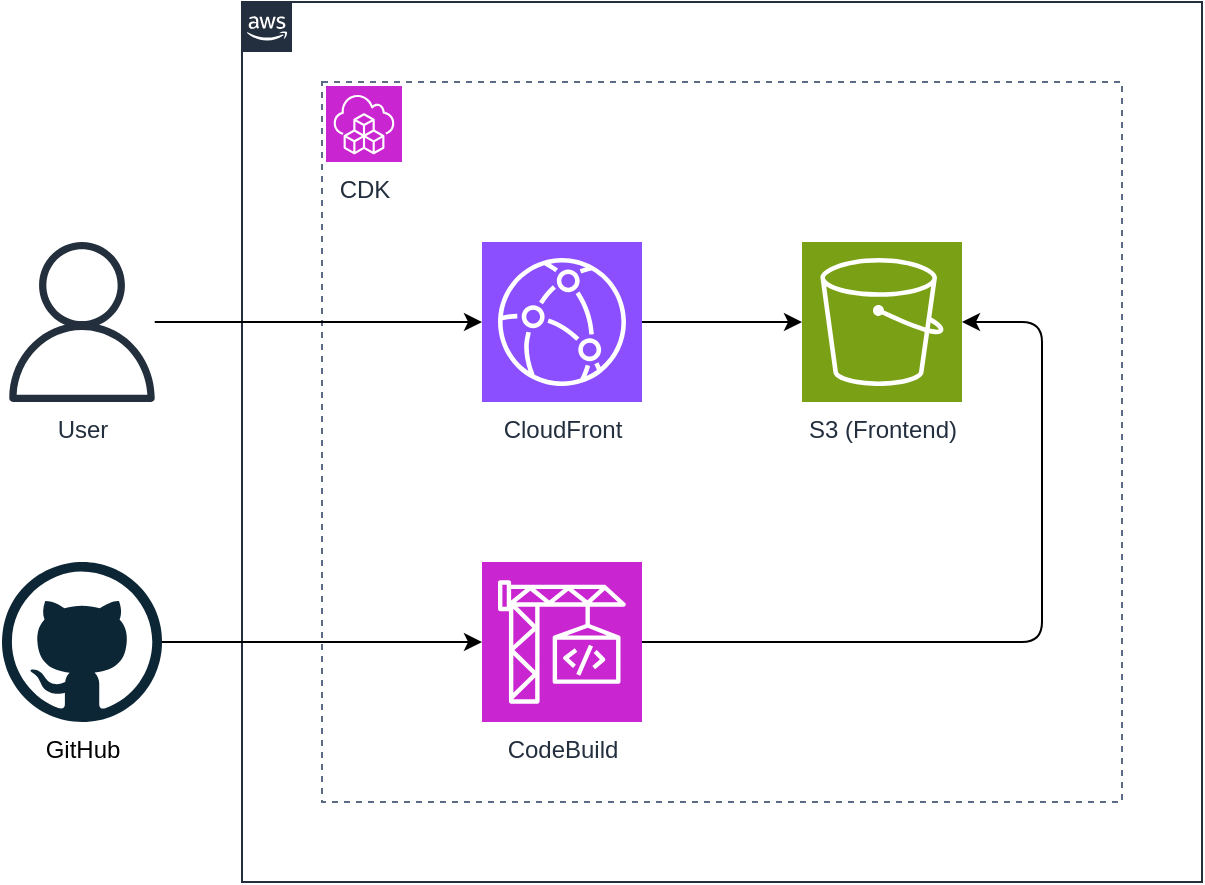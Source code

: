 <mxfile version="25.0.3">
  <diagram name="Page-1" id="iHgaI1XwyaogU5xYUGz7">
    <mxGraphModel dx="672" dy="684" grid="1" gridSize="10" guides="1" tooltips="1" connect="1" arrows="1" fold="1" page="1" pageScale="1" pageWidth="850" pageHeight="1100" math="0" shadow="0">
      <root>
        <mxCell id="0" />
        <mxCell id="1" parent="0" />
        <mxCell id="bTRw3KoYWzdmAETet-JS-1" value="" style="points=[[0,0],[0.25,0],[0.5,0],[0.75,0],[1,0],[1,0.25],[1,0.5],[1,0.75],[1,1],[0.75,1],[0.5,1],[0.25,1],[0,1],[0,0.75],[0,0.5],[0,0.25]];outlineConnect=0;gradientColor=none;html=1;whiteSpace=wrap;fontSize=12;fontStyle=0;container=1;pointerEvents=0;collapsible=0;recursiveResize=0;shape=mxgraph.aws4.group;grIcon=mxgraph.aws4.group_aws_cloud_alt;strokeColor=#232F3E;fillColor=none;verticalAlign=top;align=left;spacingLeft=30;fontColor=#232F3E;dashed=0;" vertex="1" parent="1">
          <mxGeometry x="160" y="40" width="480" height="440" as="geometry" />
        </mxCell>
        <mxCell id="bTRw3KoYWzdmAETet-JS-3" value="" style="fillColor=none;strokeColor=#5A6C86;dashed=1;verticalAlign=top;fontStyle=0;fontColor=#5A6C86;whiteSpace=wrap;html=1;" vertex="1" parent="bTRw3KoYWzdmAETet-JS-1">
          <mxGeometry x="40" y="40" width="400" height="360" as="geometry" />
        </mxCell>
        <mxCell id="bTRw3KoYWzdmAETet-JS-12" style="edgeStyle=orthogonalEdgeStyle;rounded=0;orthogonalLoop=1;jettySize=auto;html=1;" edge="1" parent="bTRw3KoYWzdmAETet-JS-1" source="bTRw3KoYWzdmAETet-JS-4" target="bTRw3KoYWzdmAETet-JS-5">
          <mxGeometry relative="1" as="geometry" />
        </mxCell>
        <mxCell id="bTRw3KoYWzdmAETet-JS-4" value="CloudFront" style="sketch=0;points=[[0,0,0],[0.25,0,0],[0.5,0,0],[0.75,0,0],[1,0,0],[0,1,0],[0.25,1,0],[0.5,1,0],[0.75,1,0],[1,1,0],[0,0.25,0],[0,0.5,0],[0,0.75,0],[1,0.25,0],[1,0.5,0],[1,0.75,0]];outlineConnect=0;fontColor=#232F3E;fillColor=#8C4FFF;strokeColor=#ffffff;dashed=0;verticalLabelPosition=bottom;verticalAlign=top;align=center;html=1;fontSize=12;fontStyle=0;aspect=fixed;shape=mxgraph.aws4.resourceIcon;resIcon=mxgraph.aws4.cloudfront;" vertex="1" parent="bTRw3KoYWzdmAETet-JS-1">
          <mxGeometry x="120" y="120" width="80" height="80" as="geometry" />
        </mxCell>
        <mxCell id="bTRw3KoYWzdmAETet-JS-5" value="S3 (Frontend)" style="sketch=0;points=[[0,0,0],[0.25,0,0],[0.5,0,0],[0.75,0,0],[1,0,0],[0,1,0],[0.25,1,0],[0.5,1,0],[0.75,1,0],[1,1,0],[0,0.25,0],[0,0.5,0],[0,0.75,0],[1,0.25,0],[1,0.5,0],[1,0.75,0]];outlineConnect=0;fontColor=#232F3E;fillColor=#7AA116;strokeColor=#ffffff;dashed=0;verticalLabelPosition=bottom;verticalAlign=top;align=center;html=1;fontSize=12;fontStyle=0;aspect=fixed;shape=mxgraph.aws4.resourceIcon;resIcon=mxgraph.aws4.s3;" vertex="1" parent="bTRw3KoYWzdmAETet-JS-1">
          <mxGeometry x="280" y="120" width="80" height="80" as="geometry" />
        </mxCell>
        <mxCell id="bTRw3KoYWzdmAETet-JS-8" value="CDK" style="sketch=0;points=[[0,0,0],[0.25,0,0],[0.5,0,0],[0.75,0,0],[1,0,0],[0,1,0],[0.25,1,0],[0.5,1,0],[0.75,1,0],[1,1,0],[0,0.25,0],[0,0.5,0],[0,0.75,0],[1,0.25,0],[1,0.5,0],[1,0.75,0]];outlineConnect=0;fontColor=#232F3E;fillColor=#C925D1;strokeColor=#ffffff;dashed=0;verticalLabelPosition=bottom;verticalAlign=top;align=center;html=1;fontSize=12;fontStyle=0;aspect=fixed;shape=mxgraph.aws4.resourceIcon;resIcon=mxgraph.aws4.cloud_development_kit;" vertex="1" parent="bTRw3KoYWzdmAETet-JS-1">
          <mxGeometry x="42" y="42" width="38" height="38" as="geometry" />
        </mxCell>
        <mxCell id="bTRw3KoYWzdmAETet-JS-11" style="edgeStyle=orthogonalEdgeStyle;rounded=1;orthogonalLoop=1;jettySize=auto;html=1;curved=0;" edge="1" parent="bTRw3KoYWzdmAETet-JS-1" source="bTRw3KoYWzdmAETet-JS-9" target="bTRw3KoYWzdmAETet-JS-5">
          <mxGeometry relative="1" as="geometry">
            <Array as="points">
              <mxPoint x="400" y="320" />
              <mxPoint x="400" y="160" />
            </Array>
          </mxGeometry>
        </mxCell>
        <mxCell id="bTRw3KoYWzdmAETet-JS-9" value="CodeBuild" style="sketch=0;points=[[0,0,0],[0.25,0,0],[0.5,0,0],[0.75,0,0],[1,0,0],[0,1,0],[0.25,1,0],[0.5,1,0],[0.75,1,0],[1,1,0],[0,0.25,0],[0,0.5,0],[0,0.75,0],[1,0.25,0],[1,0.5,0],[1,0.75,0]];outlineConnect=0;fontColor=#232F3E;fillColor=#C925D1;strokeColor=#ffffff;dashed=0;verticalLabelPosition=bottom;verticalAlign=top;align=center;html=1;fontSize=12;fontStyle=0;aspect=fixed;shape=mxgraph.aws4.resourceIcon;resIcon=mxgraph.aws4.codebuild;" vertex="1" parent="bTRw3KoYWzdmAETet-JS-1">
          <mxGeometry x="120" y="280" width="80" height="80" as="geometry" />
        </mxCell>
        <mxCell id="bTRw3KoYWzdmAETet-JS-6" style="edgeStyle=orthogonalEdgeStyle;rounded=0;orthogonalLoop=1;jettySize=auto;html=1;" edge="1" parent="1" source="bTRw3KoYWzdmAETet-JS-2" target="bTRw3KoYWzdmAETet-JS-4">
          <mxGeometry relative="1" as="geometry" />
        </mxCell>
        <mxCell id="bTRw3KoYWzdmAETet-JS-2" value="User" style="sketch=0;outlineConnect=0;fontColor=#232F3E;gradientColor=none;fillColor=#232F3D;strokeColor=none;dashed=0;verticalLabelPosition=bottom;verticalAlign=top;align=center;html=1;fontSize=12;fontStyle=0;aspect=fixed;pointerEvents=1;shape=mxgraph.aws4.user;" vertex="1" parent="1">
          <mxGeometry x="40" y="160" width="80" height="80" as="geometry" />
        </mxCell>
        <mxCell id="bTRw3KoYWzdmAETet-JS-10" style="edgeStyle=orthogonalEdgeStyle;rounded=0;orthogonalLoop=1;jettySize=auto;html=1;" edge="1" parent="1" source="bTRw3KoYWzdmAETet-JS-7" target="bTRw3KoYWzdmAETet-JS-9">
          <mxGeometry relative="1" as="geometry" />
        </mxCell>
        <mxCell id="bTRw3KoYWzdmAETet-JS-7" value="GitHub" style="dashed=0;outlineConnect=0;html=1;align=center;labelPosition=center;verticalLabelPosition=bottom;verticalAlign=top;shape=mxgraph.weblogos.github" vertex="1" parent="1">
          <mxGeometry x="40" y="320" width="80" height="80" as="geometry" />
        </mxCell>
      </root>
    </mxGraphModel>
  </diagram>
</mxfile>
